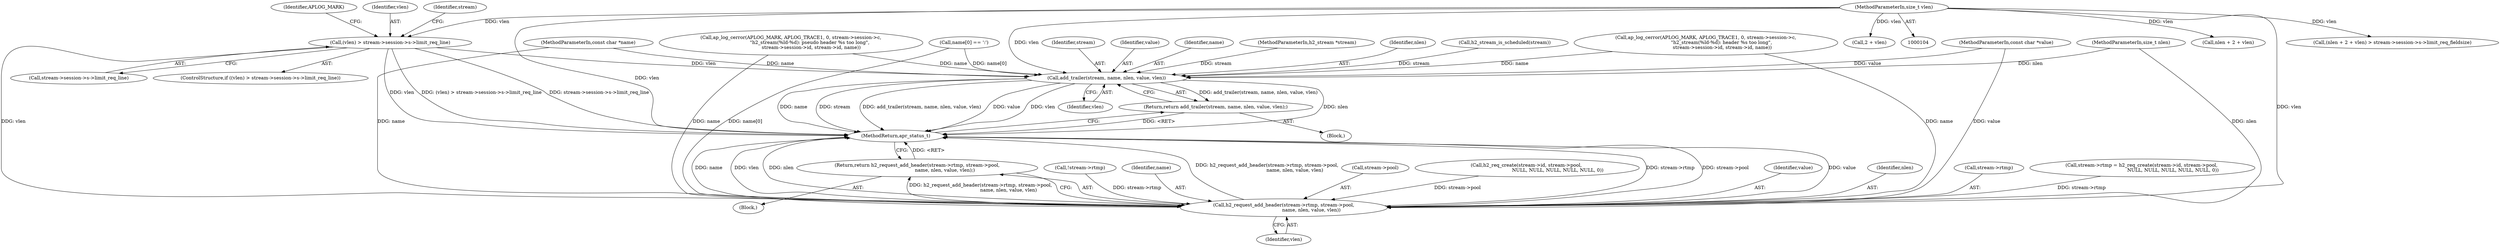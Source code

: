 digraph "0_httpd_29c63b786ae028d82405421585e91283c8fa0da3_0@pointer" {
"1000136" [label="(Call,(vlen) > stream->session->s->limit_req_line)"];
"1000109" [label="(MethodParameterIn,size_t vlen)"];
"1000266" [label="(Call,add_trailer(stream, name, nlen, value, vlen))"];
"1000265" [label="(Return,return add_trailer(stream, name, nlen, value, vlen);)"];
"1000315" [label="(Call,h2_request_add_header(stream->rtmp, stream->pool,\n                                     name, nlen, value, vlen))"];
"1000314" [label="(Return,return h2_request_add_header(stream->rtmp, stream->pool,\n                                     name, nlen, value, vlen);)"];
"1000283" [label="(Call,!stream->rtmp)"];
"1000138" [label="(Call,stream->session->s->limit_req_line)"];
"1000322" [label="(Identifier,name)"];
"1000147" [label="(Identifier,APLOG_MARK)"];
"1000107" [label="(MethodParameterIn,size_t nlen)"];
"1000281" [label="(Block,)"];
"1000319" [label="(Call,stream->pool)"];
"1000326" [label="(MethodReturn,apr_status_t)"];
"1000292" [label="(Call,h2_req_create(stream->id, stream->pool, \n                                         NULL, NULL, NULL, NULL, NULL, 0))"];
"1000270" [label="(Identifier,value)"];
"1000106" [label="(MethodParameterIn,const char *name)"];
"1000268" [label="(Identifier,name)"];
"1000105" [label="(MethodParameterIn,h2_stream *stream)"];
"1000146" [label="(Call,ap_log_cerror(APLOG_MARK, APLOG_TRACE1, 0, stream->session->c,\n                          \"h2_stream(%ld-%d): pseudo header %s too long\", \n                           stream->session->id, stream->id, name))"];
"1000265" [label="(Return,return add_trailer(stream, name, nlen, value, vlen);)"];
"1000324" [label="(Identifier,value)"];
"1000171" [label="(Call,nlen + 2 + vlen)"];
"1000266" [label="(Call,add_trailer(stream, name, nlen, value, vlen))"];
"1000314" [label="(Return,return h2_request_add_header(stream->rtmp, stream->pool,\n                                     name, nlen, value, vlen);)"];
"1000271" [label="(Identifier,vlen)"];
"1000129" [label="(Call,name[0] == ':')"];
"1000325" [label="(Identifier,vlen)"];
"1000137" [label="(Identifier,vlen)"];
"1000135" [label="(ControlStructure,if ((vlen) > stream->session->s->limit_req_line))"];
"1000209" [label="(Identifier,stream)"];
"1000323" [label="(Identifier,nlen)"];
"1000136" [label="(Call,(vlen) > stream->session->s->limit_req_line)"];
"1000269" [label="(Identifier,nlen)"];
"1000262" [label="(Call,h2_stream_is_scheduled(stream))"];
"1000315" [label="(Call,h2_request_add_header(stream->rtmp, stream->pool,\n                                     name, nlen, value, vlen))"];
"1000184" [label="(Call,ap_log_cerror(APLOG_MARK, APLOG_TRACE1, 0, stream->session->c,\n                      \"h2_stream(%ld-%d): header %s too long\", \n                      stream->session->id, stream->id, name))"];
"1000267" [label="(Identifier,stream)"];
"1000264" [label="(Block,)"];
"1000109" [label="(MethodParameterIn,size_t vlen)"];
"1000108" [label="(MethodParameterIn,const char *value)"];
"1000316" [label="(Call,stream->rtmp)"];
"1000170" [label="(Call,(nlen + 2 + vlen) > stream->session->s->limit_req_fieldsize)"];
"1000173" [label="(Call,2 + vlen)"];
"1000288" [label="(Call,stream->rtmp = h2_req_create(stream->id, stream->pool, \n                                         NULL, NULL, NULL, NULL, NULL, 0))"];
"1000136" -> "1000135"  [label="AST: "];
"1000136" -> "1000138"  [label="CFG: "];
"1000137" -> "1000136"  [label="AST: "];
"1000138" -> "1000136"  [label="AST: "];
"1000147" -> "1000136"  [label="CFG: "];
"1000209" -> "1000136"  [label="CFG: "];
"1000136" -> "1000326"  [label="DDG: (vlen) > stream->session->s->limit_req_line"];
"1000136" -> "1000326"  [label="DDG: stream->session->s->limit_req_line"];
"1000136" -> "1000326"  [label="DDG: vlen"];
"1000109" -> "1000136"  [label="DDG: vlen"];
"1000136" -> "1000266"  [label="DDG: vlen"];
"1000136" -> "1000315"  [label="DDG: vlen"];
"1000109" -> "1000104"  [label="AST: "];
"1000109" -> "1000326"  [label="DDG: vlen"];
"1000109" -> "1000170"  [label="DDG: vlen"];
"1000109" -> "1000171"  [label="DDG: vlen"];
"1000109" -> "1000173"  [label="DDG: vlen"];
"1000109" -> "1000266"  [label="DDG: vlen"];
"1000109" -> "1000315"  [label="DDG: vlen"];
"1000266" -> "1000265"  [label="AST: "];
"1000266" -> "1000271"  [label="CFG: "];
"1000267" -> "1000266"  [label="AST: "];
"1000268" -> "1000266"  [label="AST: "];
"1000269" -> "1000266"  [label="AST: "];
"1000270" -> "1000266"  [label="AST: "];
"1000271" -> "1000266"  [label="AST: "];
"1000265" -> "1000266"  [label="CFG: "];
"1000266" -> "1000326"  [label="DDG: nlen"];
"1000266" -> "1000326"  [label="DDG: name"];
"1000266" -> "1000326"  [label="DDG: stream"];
"1000266" -> "1000326"  [label="DDG: add_trailer(stream, name, nlen, value, vlen)"];
"1000266" -> "1000326"  [label="DDG: value"];
"1000266" -> "1000326"  [label="DDG: vlen"];
"1000266" -> "1000265"  [label="DDG: add_trailer(stream, name, nlen, value, vlen)"];
"1000262" -> "1000266"  [label="DDG: stream"];
"1000105" -> "1000266"  [label="DDG: stream"];
"1000184" -> "1000266"  [label="DDG: name"];
"1000129" -> "1000266"  [label="DDG: name[0]"];
"1000146" -> "1000266"  [label="DDG: name"];
"1000106" -> "1000266"  [label="DDG: name"];
"1000107" -> "1000266"  [label="DDG: nlen"];
"1000108" -> "1000266"  [label="DDG: value"];
"1000265" -> "1000264"  [label="AST: "];
"1000326" -> "1000265"  [label="CFG: "];
"1000265" -> "1000326"  [label="DDG: <RET>"];
"1000315" -> "1000314"  [label="AST: "];
"1000315" -> "1000325"  [label="CFG: "];
"1000316" -> "1000315"  [label="AST: "];
"1000319" -> "1000315"  [label="AST: "];
"1000322" -> "1000315"  [label="AST: "];
"1000323" -> "1000315"  [label="AST: "];
"1000324" -> "1000315"  [label="AST: "];
"1000325" -> "1000315"  [label="AST: "];
"1000314" -> "1000315"  [label="CFG: "];
"1000315" -> "1000326"  [label="DDG: h2_request_add_header(stream->rtmp, stream->pool,\n                                     name, nlen, value, vlen)"];
"1000315" -> "1000326"  [label="DDG: stream->rtmp"];
"1000315" -> "1000326"  [label="DDG: stream->pool"];
"1000315" -> "1000326"  [label="DDG: value"];
"1000315" -> "1000326"  [label="DDG: name"];
"1000315" -> "1000326"  [label="DDG: vlen"];
"1000315" -> "1000326"  [label="DDG: nlen"];
"1000315" -> "1000314"  [label="DDG: h2_request_add_header(stream->rtmp, stream->pool,\n                                     name, nlen, value, vlen)"];
"1000283" -> "1000315"  [label="DDG: stream->rtmp"];
"1000288" -> "1000315"  [label="DDG: stream->rtmp"];
"1000292" -> "1000315"  [label="DDG: stream->pool"];
"1000184" -> "1000315"  [label="DDG: name"];
"1000129" -> "1000315"  [label="DDG: name[0]"];
"1000146" -> "1000315"  [label="DDG: name"];
"1000106" -> "1000315"  [label="DDG: name"];
"1000107" -> "1000315"  [label="DDG: nlen"];
"1000108" -> "1000315"  [label="DDG: value"];
"1000314" -> "1000281"  [label="AST: "];
"1000326" -> "1000314"  [label="CFG: "];
"1000314" -> "1000326"  [label="DDG: <RET>"];
}
